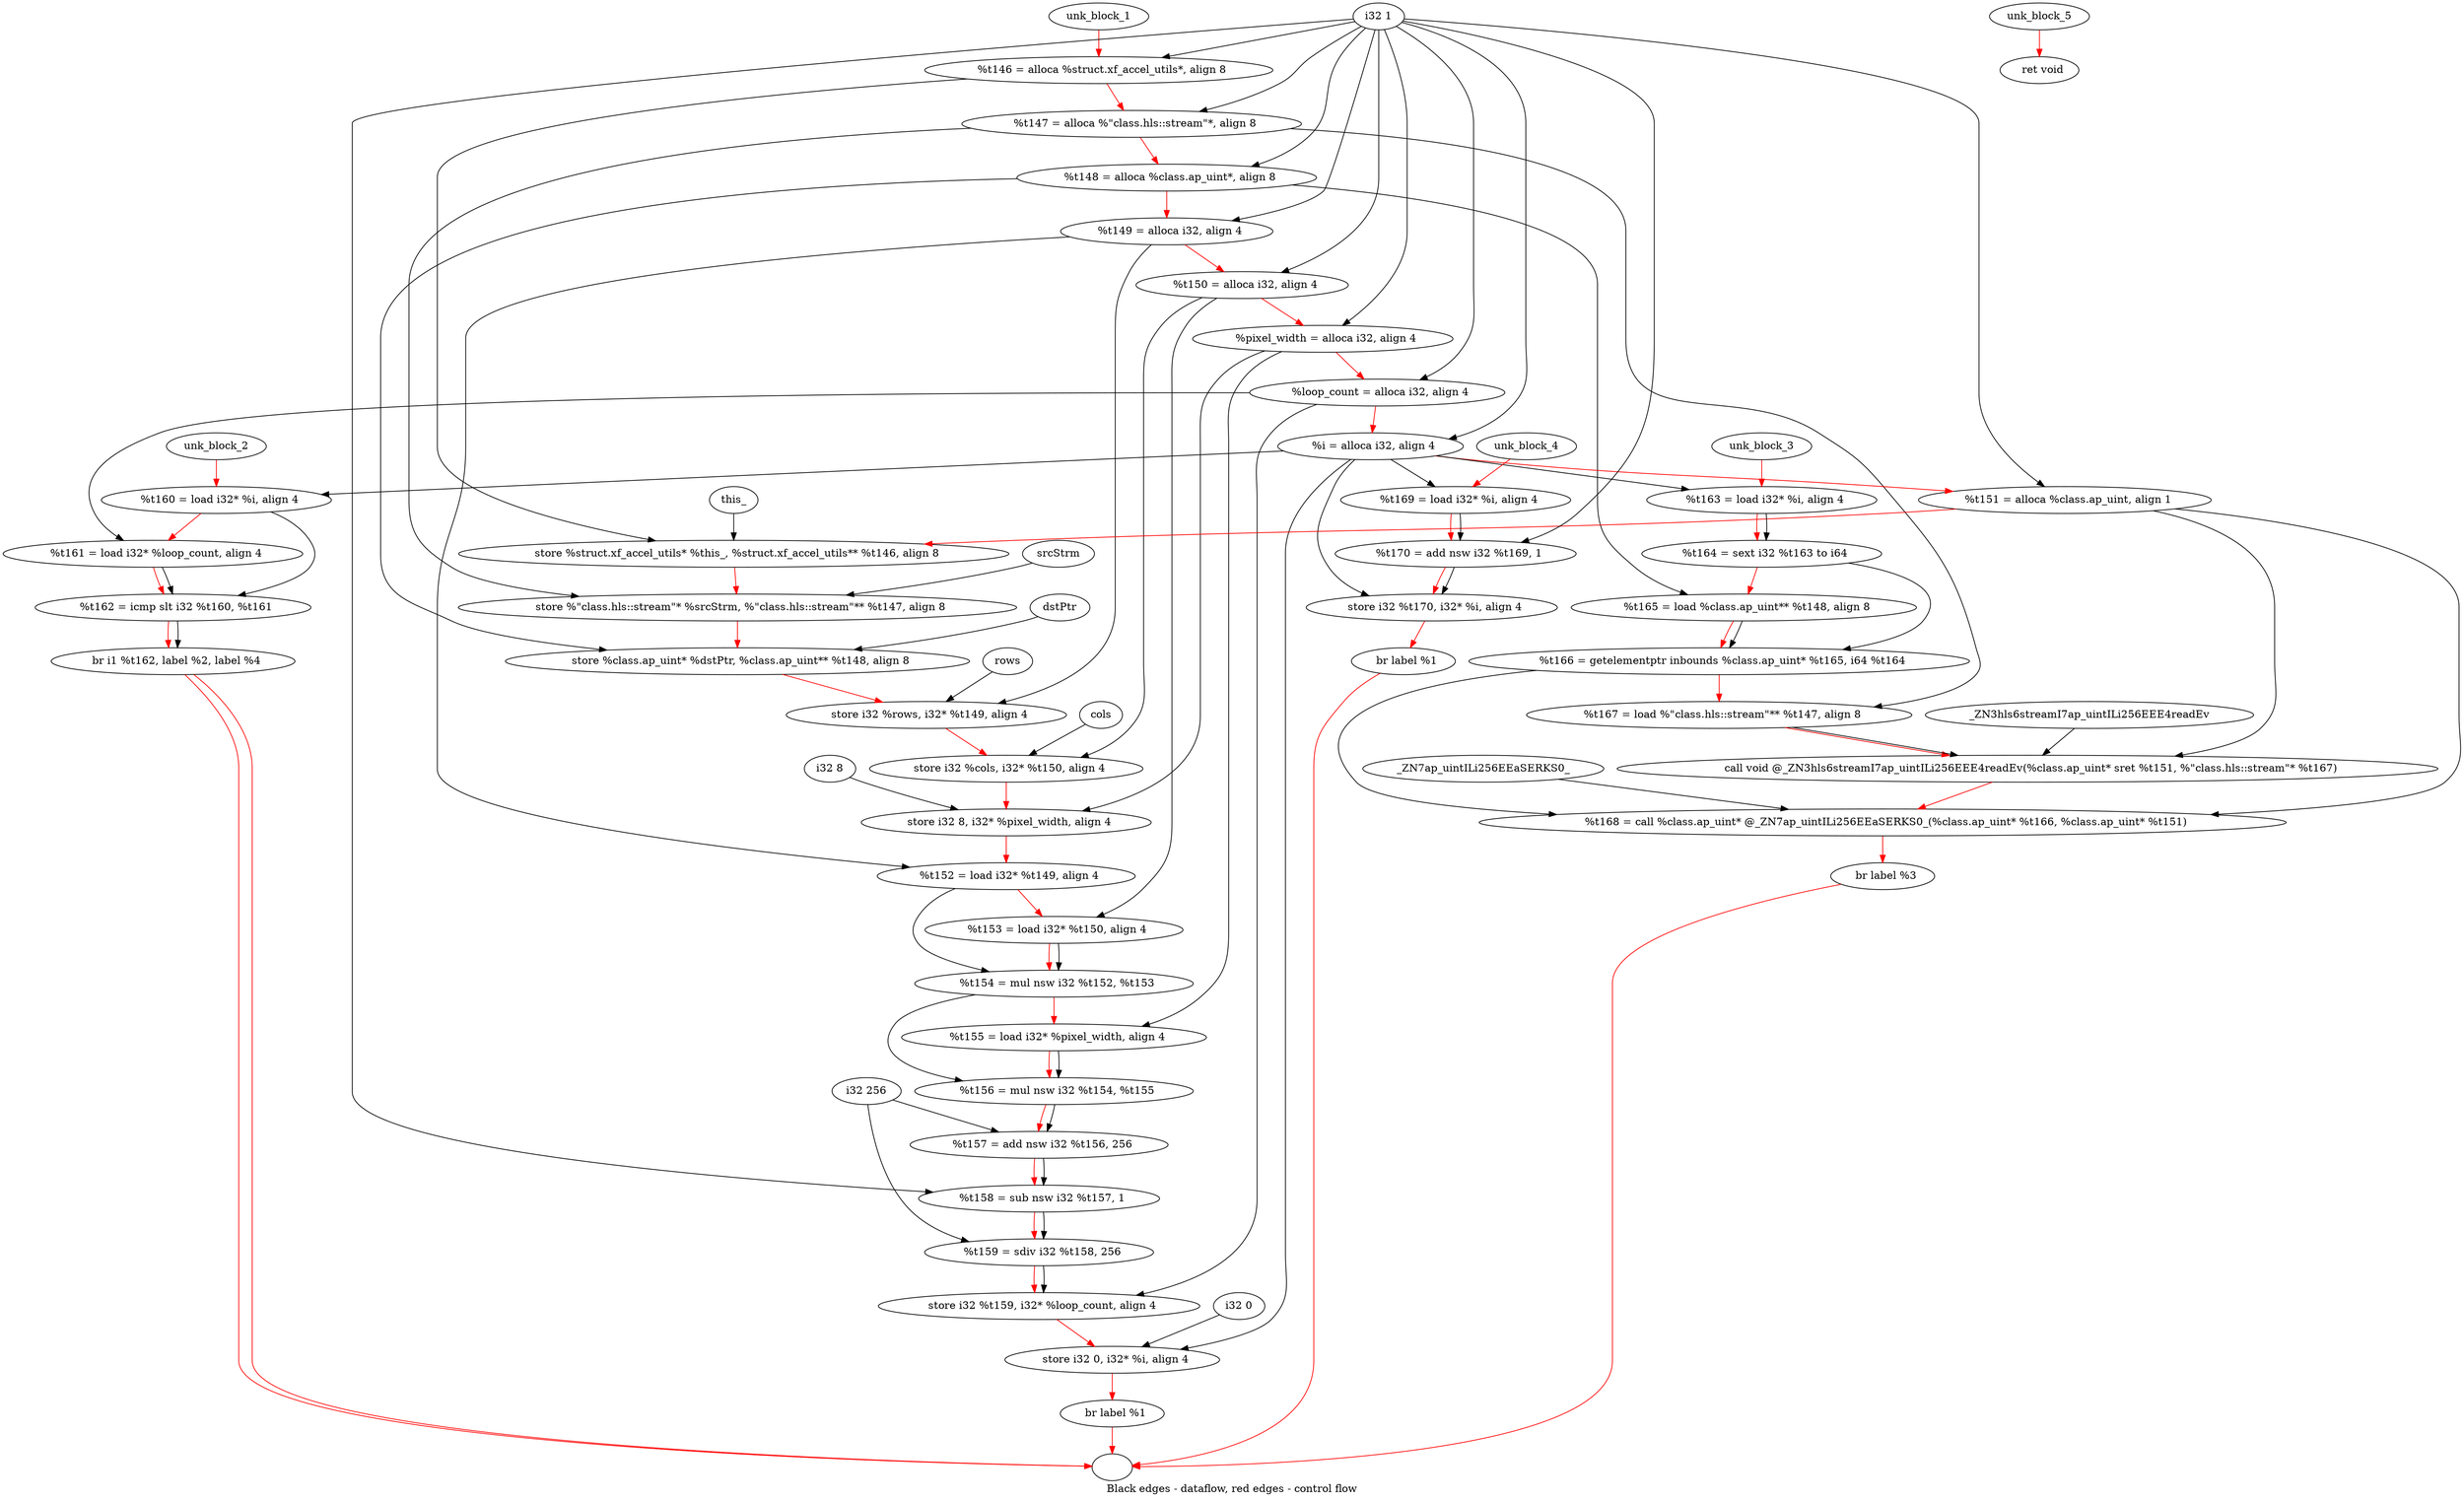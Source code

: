 digraph G {
compound=true
label="Black edges - dataflow, red edges - control flow"
"t146" [label="  %t146 = alloca %struct.xf_accel_utils*, align 8"]
"t147" [label="  %t147 = alloca %\"class.hls::stream\"*, align 8"]
"t148" [label="  %t148 = alloca %class.ap_uint*, align 8"]
"t149" [label="  %t149 = alloca i32, align 4"]
"t150" [label="  %t150 = alloca i32, align 4"]
"pixel_width" [label="  %pixel_width = alloca i32, align 4"]
"loop_count" [label="  %loop_count = alloca i32, align 4"]
"i" [label="  %i = alloca i32, align 4"]
"t151" [label="  %t151 = alloca %class.ap_uint, align 1"]
"_1" [label="  store %struct.xf_accel_utils* %this_, %struct.xf_accel_utils** %t146, align 8"]
"_2" [label="  store %\"class.hls::stream\"* %srcStrm, %\"class.hls::stream\"** %t147, align 8"]
"_3" [label="  store %class.ap_uint* %dstPtr, %class.ap_uint** %t148, align 8"]
"_4" [label="  store i32 %rows, i32* %t149, align 4"]
"_5" [label="  store i32 %cols, i32* %t150, align 4"]
"_6" [label="  store i32 8, i32* %pixel_width, align 4"]
"t152" [label="  %t152 = load i32* %t149, align 4"]
"t153" [label="  %t153 = load i32* %t150, align 4"]
"t154" [label="  %t154 = mul nsw i32 %t152, %t153"]
"t155" [label="  %t155 = load i32* %pixel_width, align 4"]
"t156" [label="  %t156 = mul nsw i32 %t154, %t155"]
"t157" [label="  %t157 = add nsw i32 %t156, 256"]
"t158" [label="  %t158 = sub nsw i32 %t157, 1"]
"t159" [label="  %t159 = sdiv i32 %t158, 256"]
"_7" [label="  store i32 %t159, i32* %loop_count, align 4"]
"_8" [label="  store i32 0, i32* %i, align 4"]
"_9" [label="  br label %1"]
"unk_block_1" -> "t146"[color=red]
"i32 1" -> "t146"
"t146" -> "t147"[color=red weight=2]
"i32 1" -> "t147"
"t147" -> "t148"[color=red weight=2]
"i32 1" -> "t148"
"t148" -> "t149"[color=red weight=2]
"i32 1" -> "t149"
"t149" -> "t150"[color=red weight=2]
"i32 1" -> "t150"
"t150" -> "pixel_width"[color=red weight=2]
"i32 1" -> "pixel_width"
"pixel_width" -> "loop_count"[color=red weight=2]
"i32 1" -> "loop_count"
"loop_count" -> "i"[color=red weight=2]
"i32 1" -> "i"
"i" -> "t151"[color=red weight=2]
"i32 1" -> "t151"
"t151" -> "_1"[color=red weight=2]
"this_" -> "_1"
"t146" -> "_1"
"_1" -> "_2"[color=red weight=2]
"srcStrm" -> "_2"
"t147" -> "_2"
"_2" -> "_3"[color=red weight=2]
"dstPtr" -> "_3"
"t148" -> "_3"
"_3" -> "_4"[color=red weight=2]
"rows" -> "_4"
"t149" -> "_4"
"_4" -> "_5"[color=red weight=2]
"cols" -> "_5"
"t150" -> "_5"
"_5" -> "_6"[color=red weight=2]
"i32 8" -> "_6"
"pixel_width" -> "_6"
"_6" -> "t152"[color=red weight=2]
"t149" -> "t152"
"t152" -> "t153"[color=red weight=2]
"t150" -> "t153"
"t153" -> "t154"[color=red weight=2]
"t152" -> "t154"
"t153" -> "t154"
"t154" -> "t155"[color=red weight=2]
"pixel_width" -> "t155"
"t155" -> "t156"[color=red weight=2]
"t154" -> "t156"
"t155" -> "t156"
"t156" -> "t157"[color=red weight=2]
"t156" -> "t157"
"i32 256" -> "t157"
"t157" -> "t158"[color=red weight=2]
"t157" -> "t158"
"i32 1" -> "t158"
"t158" -> "t159"[color=red weight=2]
"t158" -> "t159"
"i32 256" -> "t159"
"t159" -> "_7"[color=red weight=2]
"t159" -> "_7"
"loop_count" -> "_7"
"_7" -> "_8"[color=red weight=2]
"i32 0" -> "_8"
"i" -> "_8"
"_8" -> "_9"[color=red weight=2]
"_9" -> ""[color=red]

"t160" [label="  %t160 = load i32* %i, align 4"]
"t161" [label="  %t161 = load i32* %loop_count, align 4"]
"t162" [label="  %t162 = icmp slt i32 %t160, %t161"]
"_10" [label="  br i1 %t162, label %2, label %4"]
"unk_block_2" -> "t160"[color=red]
"i" -> "t160"
"t160" -> "t161"[color=red weight=2]
"loop_count" -> "t161"
"t161" -> "t162"[color=red weight=2]
"t160" -> "t162"
"t161" -> "t162"
"t162" -> "_10"[color=red weight=2]
"t162" -> "_10"
"_10" -> ""[color=red]
"_10" -> ""[color=red]

"t163" [label="  %t163 = load i32* %i, align 4"]
"t164" [label="  %t164 = sext i32 %t163 to i64"]
"t165" [label="  %t165 = load %class.ap_uint** %t148, align 8"]
"t166" [label="  %t166 = getelementptr inbounds %class.ap_uint* %t165, i64 %t164"]
"t167" [label="  %t167 = load %\"class.hls::stream\"** %t147, align 8"]
"_11" [label="  call void @_ZN3hls6streamI7ap_uintILi256EEE4readEv(%class.ap_uint* sret %t151, %\"class.hls::stream\"* %t167)"]
"t168" [label="  %t168 = call %class.ap_uint* @_ZN7ap_uintILi256EEaSERKS0_(%class.ap_uint* %t166, %class.ap_uint* %t151)"]
"_12" [label="  br label %3"]
"unk_block_3" -> "t163"[color=red]
"i" -> "t163"
"t163" -> "t164"[color=red weight=2]
"t163" -> "t164"
"t164" -> "t165"[color=red weight=2]
"t148" -> "t165"
"t165" -> "t166"[color=red weight=2]
"t165" -> "t166"
"t164" -> "t166"
"t166" -> "t167"[color=red weight=2]
"t147" -> "t167"
"t167" -> "_11"[color=red weight=2]
"t151" -> "_11"
"t167" -> "_11"
"_ZN3hls6streamI7ap_uintILi256EEE4readEv" -> "_11"
"_11" -> "t168"[color=red weight=2]
"t166" -> "t168"
"t151" -> "t168"
"_ZN7ap_uintILi256EEaSERKS0_" -> "t168"
"t168" -> "_12"[color=red weight=2]
"_12" -> ""[color=red]

"t169" [label="  %t169 = load i32* %i, align 4"]
"t170" [label="  %t170 = add nsw i32 %t169, 1"]
"_13" [label="  store i32 %t170, i32* %i, align 4"]
"_14" [label="  br label %1"]
"unk_block_4" -> "t169"[color=red]
"i" -> "t169"
"t169" -> "t170"[color=red weight=2]
"t169" -> "t170"
"i32 1" -> "t170"
"t170" -> "_13"[color=red weight=2]
"t170" -> "_13"
"i" -> "_13"
"_13" -> "_14"[color=red weight=2]
"_14" -> ""[color=red]

"_15" [label="  ret void"]
"unk_block_5" -> "_15"[color=red]

}
